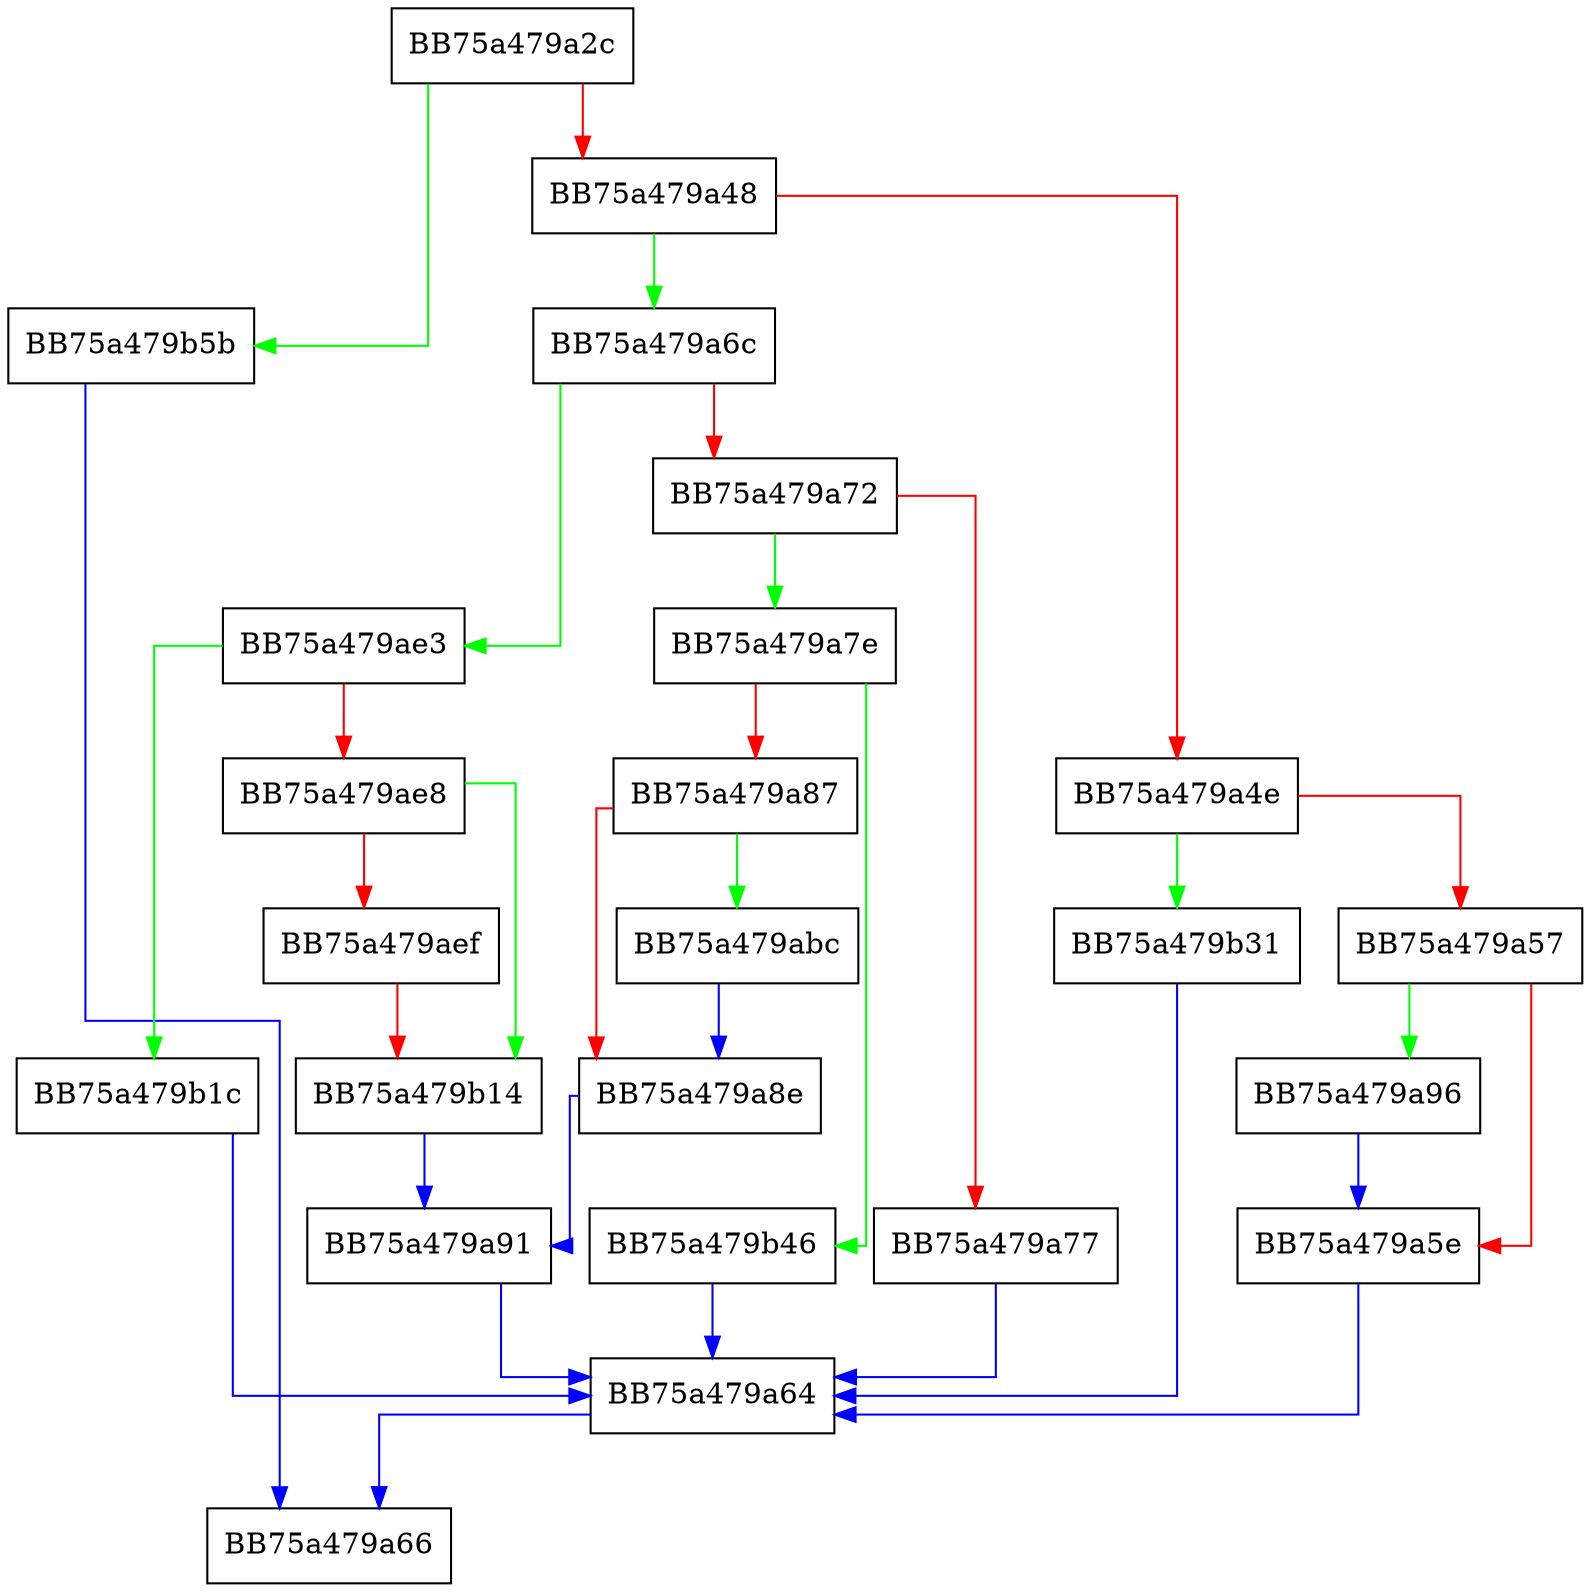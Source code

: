 digraph GetValidFileType {
  node [shape="box"];
  graph [splines=ortho];
  BB75a479a2c -> BB75a479b5b [color="green"];
  BB75a479a2c -> BB75a479a48 [color="red"];
  BB75a479a48 -> BB75a479a6c [color="green"];
  BB75a479a48 -> BB75a479a4e [color="red"];
  BB75a479a4e -> BB75a479b31 [color="green"];
  BB75a479a4e -> BB75a479a57 [color="red"];
  BB75a479a57 -> BB75a479a96 [color="green"];
  BB75a479a57 -> BB75a479a5e [color="red"];
  BB75a479a5e -> BB75a479a64 [color="blue"];
  BB75a479a64 -> BB75a479a66 [color="blue"];
  BB75a479a6c -> BB75a479ae3 [color="green"];
  BB75a479a6c -> BB75a479a72 [color="red"];
  BB75a479a72 -> BB75a479a7e [color="green"];
  BB75a479a72 -> BB75a479a77 [color="red"];
  BB75a479a77 -> BB75a479a64 [color="blue"];
  BB75a479a7e -> BB75a479b46 [color="green"];
  BB75a479a7e -> BB75a479a87 [color="red"];
  BB75a479a87 -> BB75a479abc [color="green"];
  BB75a479a87 -> BB75a479a8e [color="red"];
  BB75a479a8e -> BB75a479a91 [color="blue"];
  BB75a479a91 -> BB75a479a64 [color="blue"];
  BB75a479a96 -> BB75a479a5e [color="blue"];
  BB75a479abc -> BB75a479a8e [color="blue"];
  BB75a479ae3 -> BB75a479b1c [color="green"];
  BB75a479ae3 -> BB75a479ae8 [color="red"];
  BB75a479ae8 -> BB75a479b14 [color="green"];
  BB75a479ae8 -> BB75a479aef [color="red"];
  BB75a479aef -> BB75a479b14 [color="red"];
  BB75a479b14 -> BB75a479a91 [color="blue"];
  BB75a479b1c -> BB75a479a64 [color="blue"];
  BB75a479b31 -> BB75a479a64 [color="blue"];
  BB75a479b46 -> BB75a479a64 [color="blue"];
  BB75a479b5b -> BB75a479a66 [color="blue"];
}